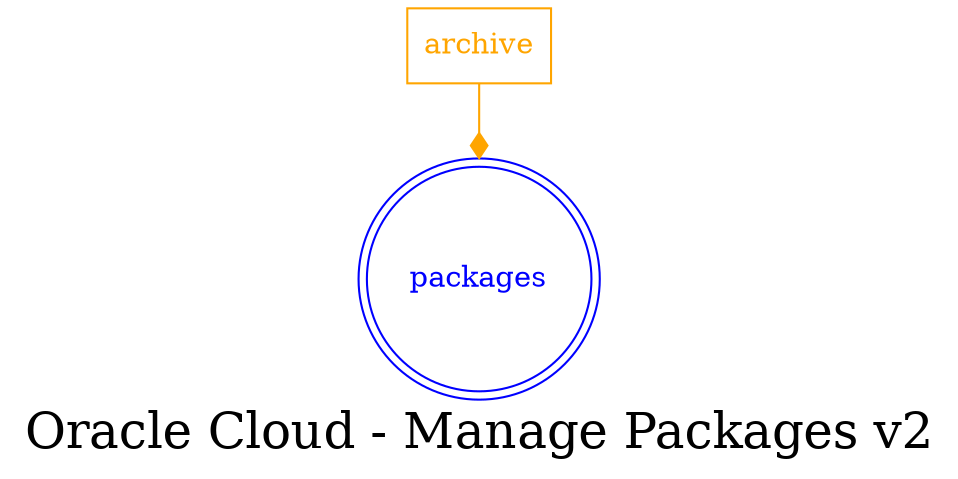 digraph LexiconGraph {
graph[label="Oracle Cloud - Manage Packages v2", fontsize=24]
splines=true
"packages" [color=blue, fontcolor=blue, shape=doublecircle]
"archive" [color=orange, fontcolor=orange, shape=box]
"archive" -> "packages" [color=orange, fontcolor=orange, arrowhead=diamond, arrowtail=none]
}

